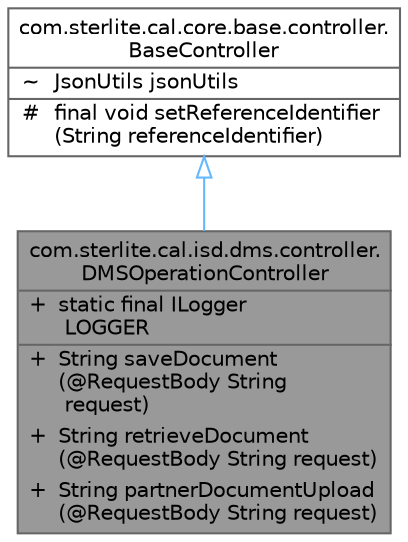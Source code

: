 digraph "com.sterlite.cal.isd.dms.controller.DMSOperationController"
{
 // LATEX_PDF_SIZE
  bgcolor="transparent";
  edge [fontname=Helvetica,fontsize=10,labelfontname=Helvetica,labelfontsize=10];
  node [fontname=Helvetica,fontsize=10,shape=box,height=0.2,width=0.4];
  Node1 [id="Node000001",shape=plain,label=<<TABLE CELLBORDER="0" BORDER="1"><TR><TD COLSPAN="2" CELLPADDING="1" CELLSPACING="0">com.sterlite.cal.isd.dms.controller.<BR ALIGN="LEFT"/>DMSOperationController</TD></TR>
<HR/>
<TR><TD VALIGN="top" CELLPADDING="1" CELLSPACING="0">+</TD><TD VALIGN="top" ALIGN="LEFT" CELLPADDING="1" CELLSPACING="0">static final ILogger<BR ALIGN="LEFT"/> LOGGER<BR ALIGN="LEFT"/></TD></TR>
<HR/>
<TR><TD VALIGN="top" CELLPADDING="1" CELLSPACING="0">+</TD><TD VALIGN="top" ALIGN="LEFT" CELLPADDING="1" CELLSPACING="0">String saveDocument<BR ALIGN="LEFT"/>(@RequestBody String<BR ALIGN="LEFT"/> request)<BR ALIGN="LEFT"/></TD></TR>
<TR><TD VALIGN="top" CELLPADDING="1" CELLSPACING="0">+</TD><TD VALIGN="top" ALIGN="LEFT" CELLPADDING="1" CELLSPACING="0">String retrieveDocument<BR ALIGN="LEFT"/>(@RequestBody String request)<BR ALIGN="LEFT"/></TD></TR>
<TR><TD VALIGN="top" CELLPADDING="1" CELLSPACING="0">+</TD><TD VALIGN="top" ALIGN="LEFT" CELLPADDING="1" CELLSPACING="0">String partnerDocumentUpload<BR ALIGN="LEFT"/>(@RequestBody String request)<BR ALIGN="LEFT"/></TD></TR>
</TABLE>>
,height=0.2,width=0.4,color="gray40", fillcolor="grey60", style="filled", fontcolor="black",tooltip=" "];
  Node2 -> Node1 [id="edge1_Node000001_Node000002",dir="back",color="steelblue1",style="solid",tooltip=" ",arrowtail="onormal"];
  Node2 [id="Node000002",shape=plain,label=<<TABLE CELLBORDER="0" BORDER="1"><TR><TD COLSPAN="2" CELLPADDING="1" CELLSPACING="0">com.sterlite.cal.core.base.controller.<BR ALIGN="LEFT"/>BaseController</TD></TR>
<HR/>
<TR><TD VALIGN="top" CELLPADDING="1" CELLSPACING="0">~</TD><TD VALIGN="top" ALIGN="LEFT" CELLPADDING="1" CELLSPACING="0">JsonUtils jsonUtils<BR ALIGN="LEFT"/></TD></TR>
<HR/>
<TR><TD VALIGN="top" CELLPADDING="1" CELLSPACING="0">#</TD><TD VALIGN="top" ALIGN="LEFT" CELLPADDING="1" CELLSPACING="0">final void setReferenceIdentifier<BR ALIGN="LEFT"/>(String referenceIdentifier)<BR ALIGN="LEFT"/></TD></TR>
</TABLE>>
,height=0.2,width=0.4,color="gray40", fillcolor="white", style="filled",URL="$classcom_1_1sterlite_1_1cal_1_1core_1_1base_1_1controller_1_1_base_controller.html",tooltip=" "];
}
